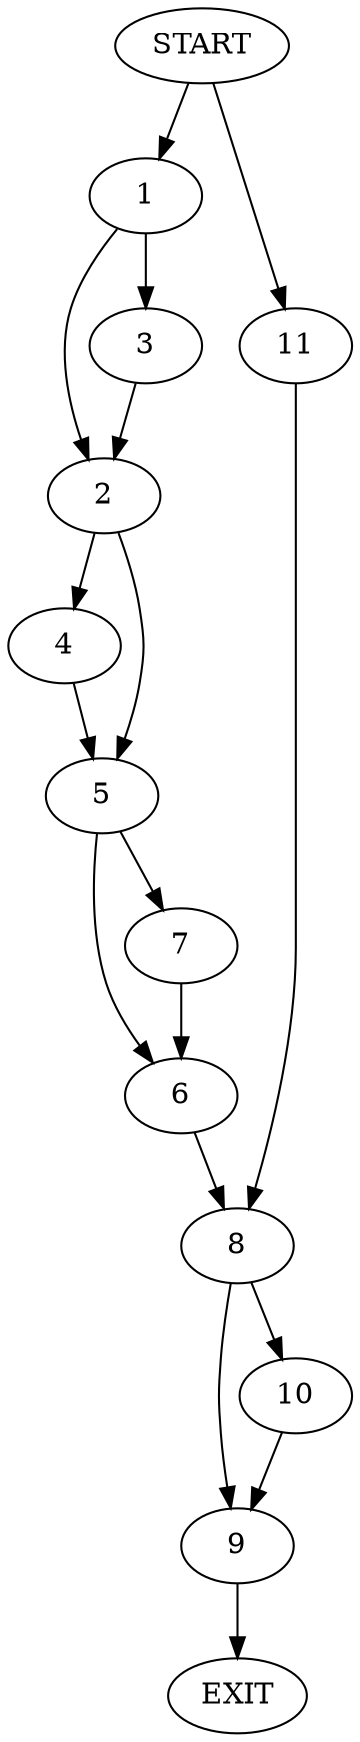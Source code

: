 digraph {
0 [label="START"]
12 [label="EXIT"]
0 -> 1
1 -> 2
1 -> 3
3 -> 2
2 -> 4
2 -> 5
4 -> 5
5 -> 6
5 -> 7
6 -> 8
7 -> 6
8 -> 9
8 -> 10
0 -> 11
11 -> 8
10 -> 9
9 -> 12
}
